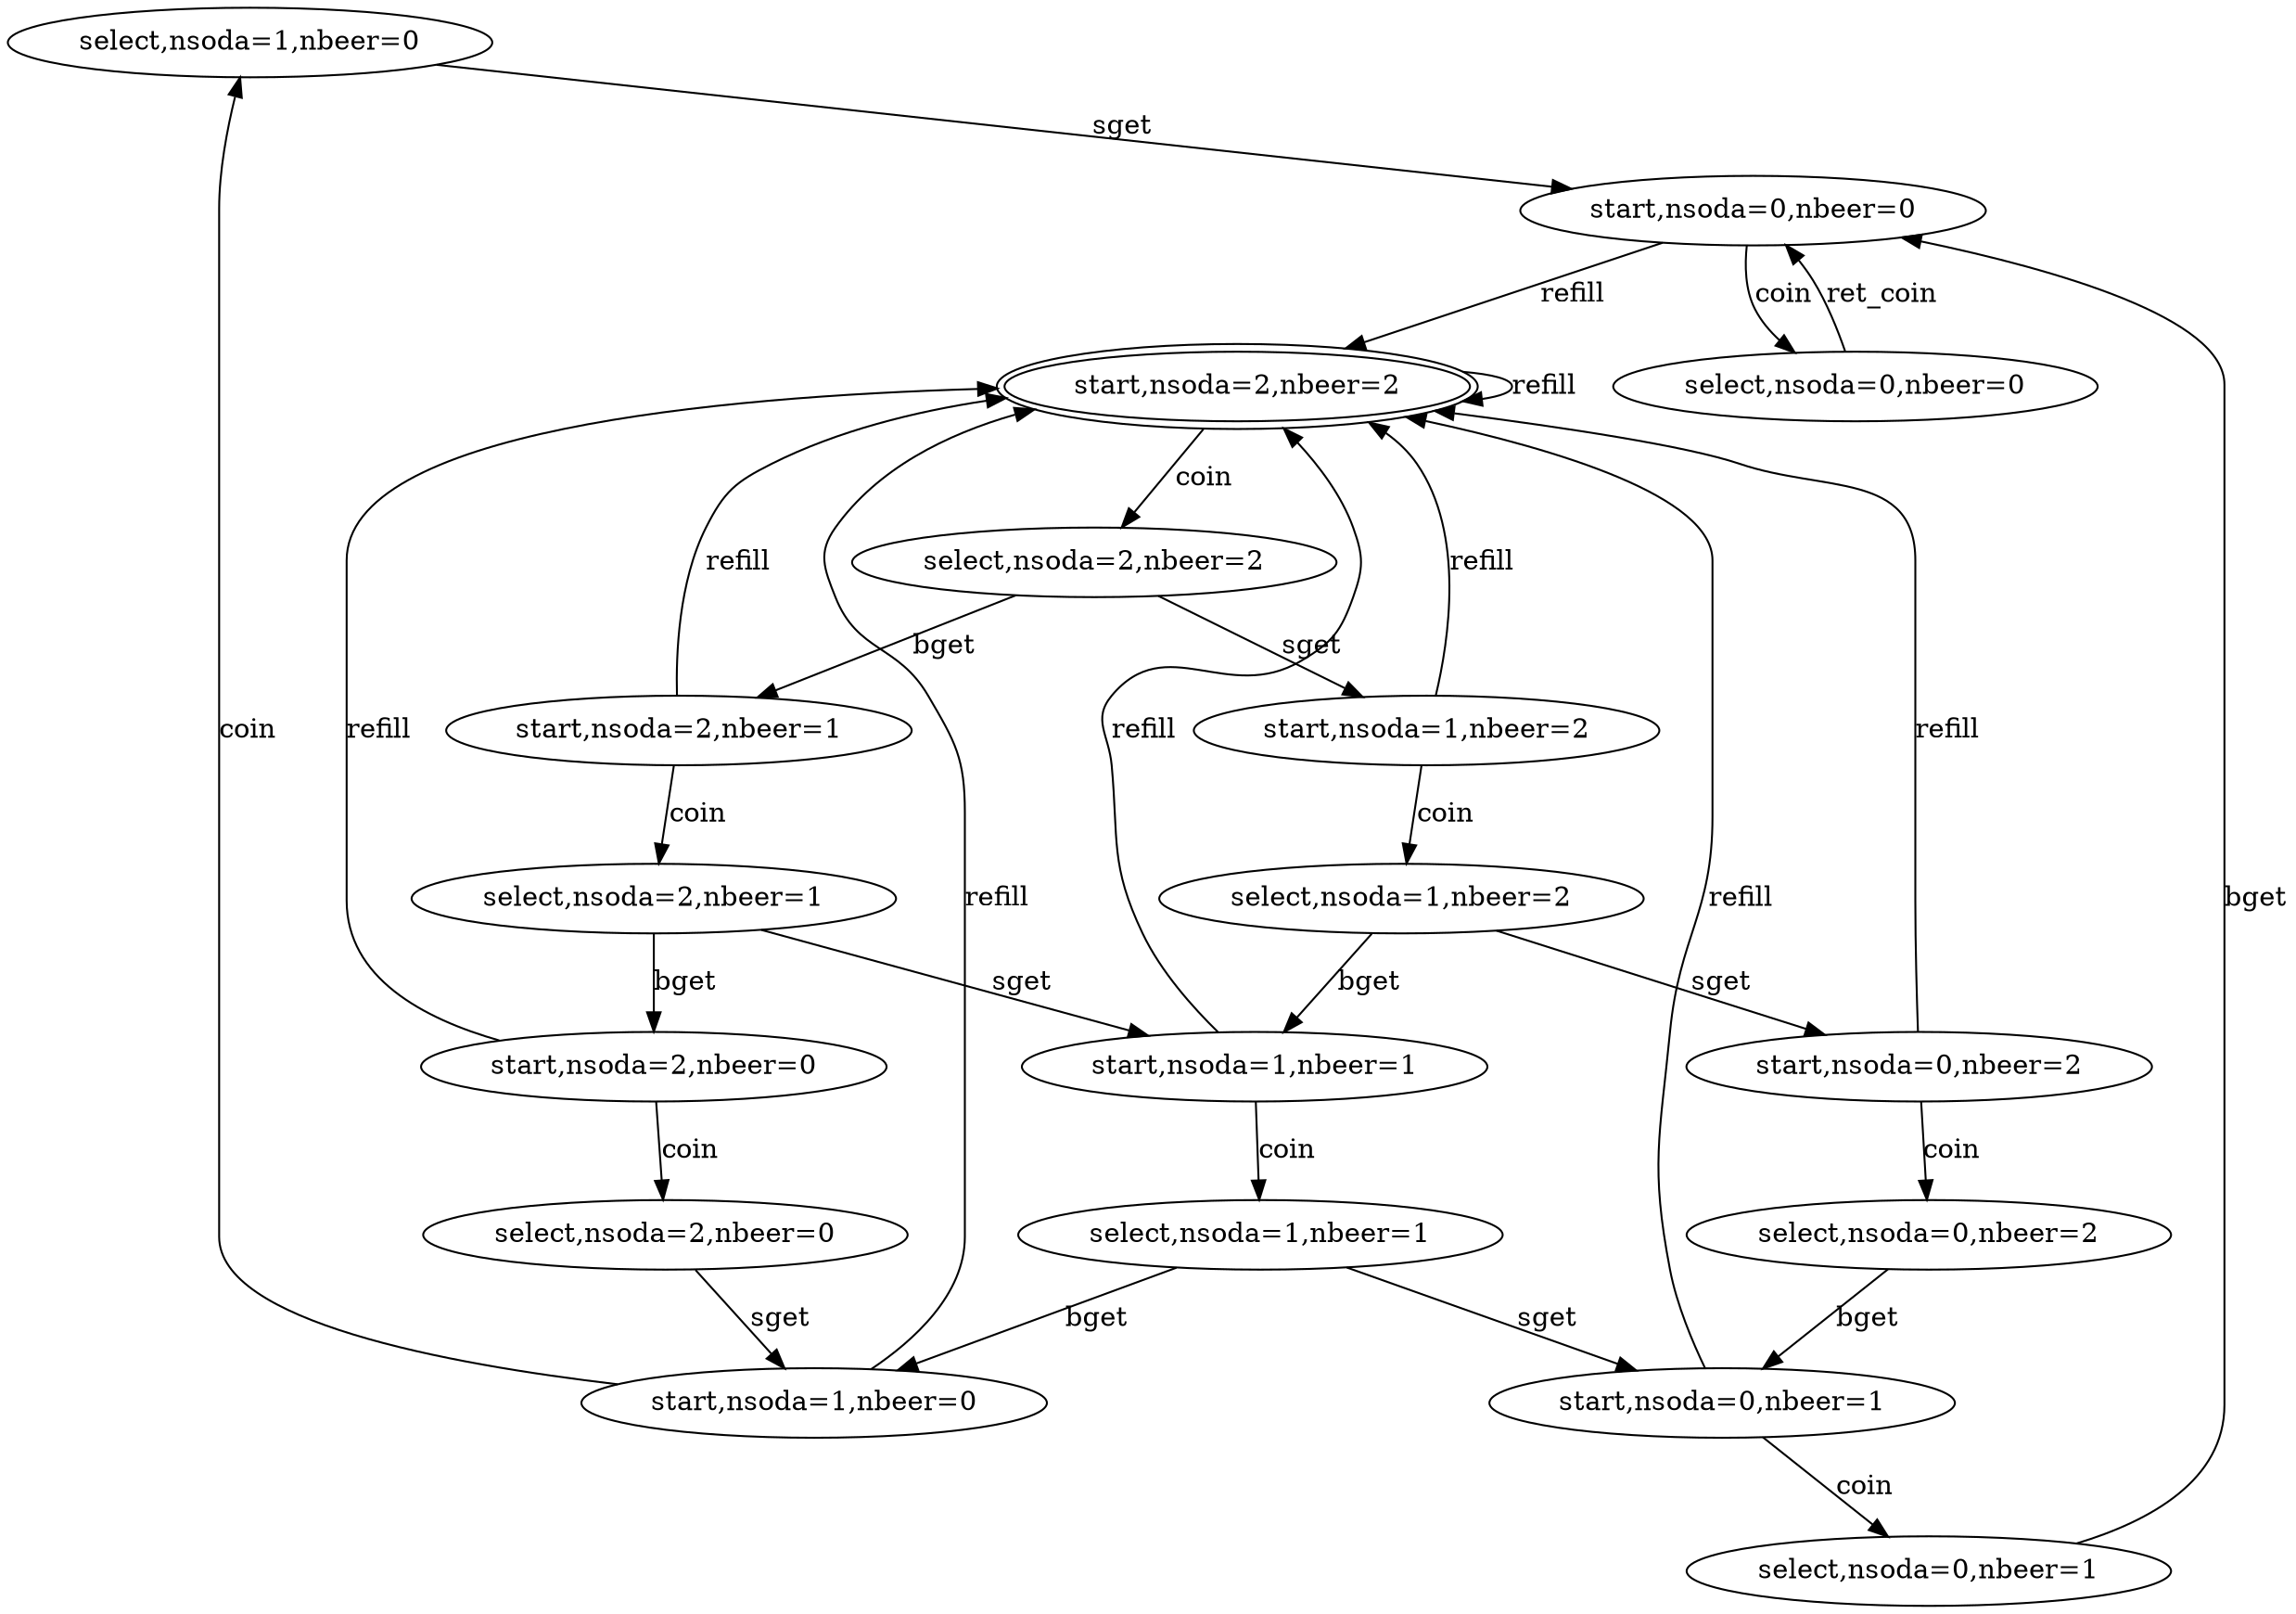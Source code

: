 digraph G { 
0[label = "select,nsoda=1,nbeer=0"]
1[label = "start,nsoda=0,nbeer=2"]
2[label = "start,nsoda=1,nbeer=1"]
3[label = "start,nsoda=2,nbeer=0"]
4[label = "select,nsoda=2,nbeer=2"]
5[label = "select,nsoda=0,nbeer=0"]
6[label = "start,nsoda=2,nbeer=1"]
7[label = "start,nsoda=0,nbeer=1"]
8[label = "start,nsoda=1,nbeer=0"]
9[label = "select,nsoda=0,nbeer=1"]
10[label = "start,nsoda=2,nbeer=2",peripheries=2]
11[label = "select,nsoda=1,nbeer=2"]
12[label = "start,nsoda=0,nbeer=0"]
13[label = "select,nsoda=0,nbeer=2"]
14[label = "select,nsoda=2,nbeer=0"]
15[label = "start,nsoda=1,nbeer=2"]
16[label = "select,nsoda=1,nbeer=1"]
17[label = "select,nsoda=2,nbeer=1"]
12->10[label="refill"]
12->5[label="coin"]
7->10[label="refill"]
7->9[label="coin"]
1->10[label="refill"]
1->13[label="coin"]
8->10[label="refill"]
8->0[label="coin"]
2->10[label="refill"]
2->16[label="coin"]
15->10[label="refill"]
15->11[label="coin"]
3->10[label="refill"]
3->14[label="coin"]
6->10[label="refill"]
6->17[label="coin"]
10->10[label="refill"]
10->4[label="coin"]
5->12[label="ret_coin"]
9->12[label="bget"]
13->7[label="bget"]
0->12[label="sget"]
16->7[label="sget"]
16->8[label="bget"]
11->1[label="sget"]
11->2[label="bget"]
14->8[label="sget"]
17->2[label="sget"]
17->3[label="bget"]
4->15[label="sget"]
4->6[label="bget"]
}